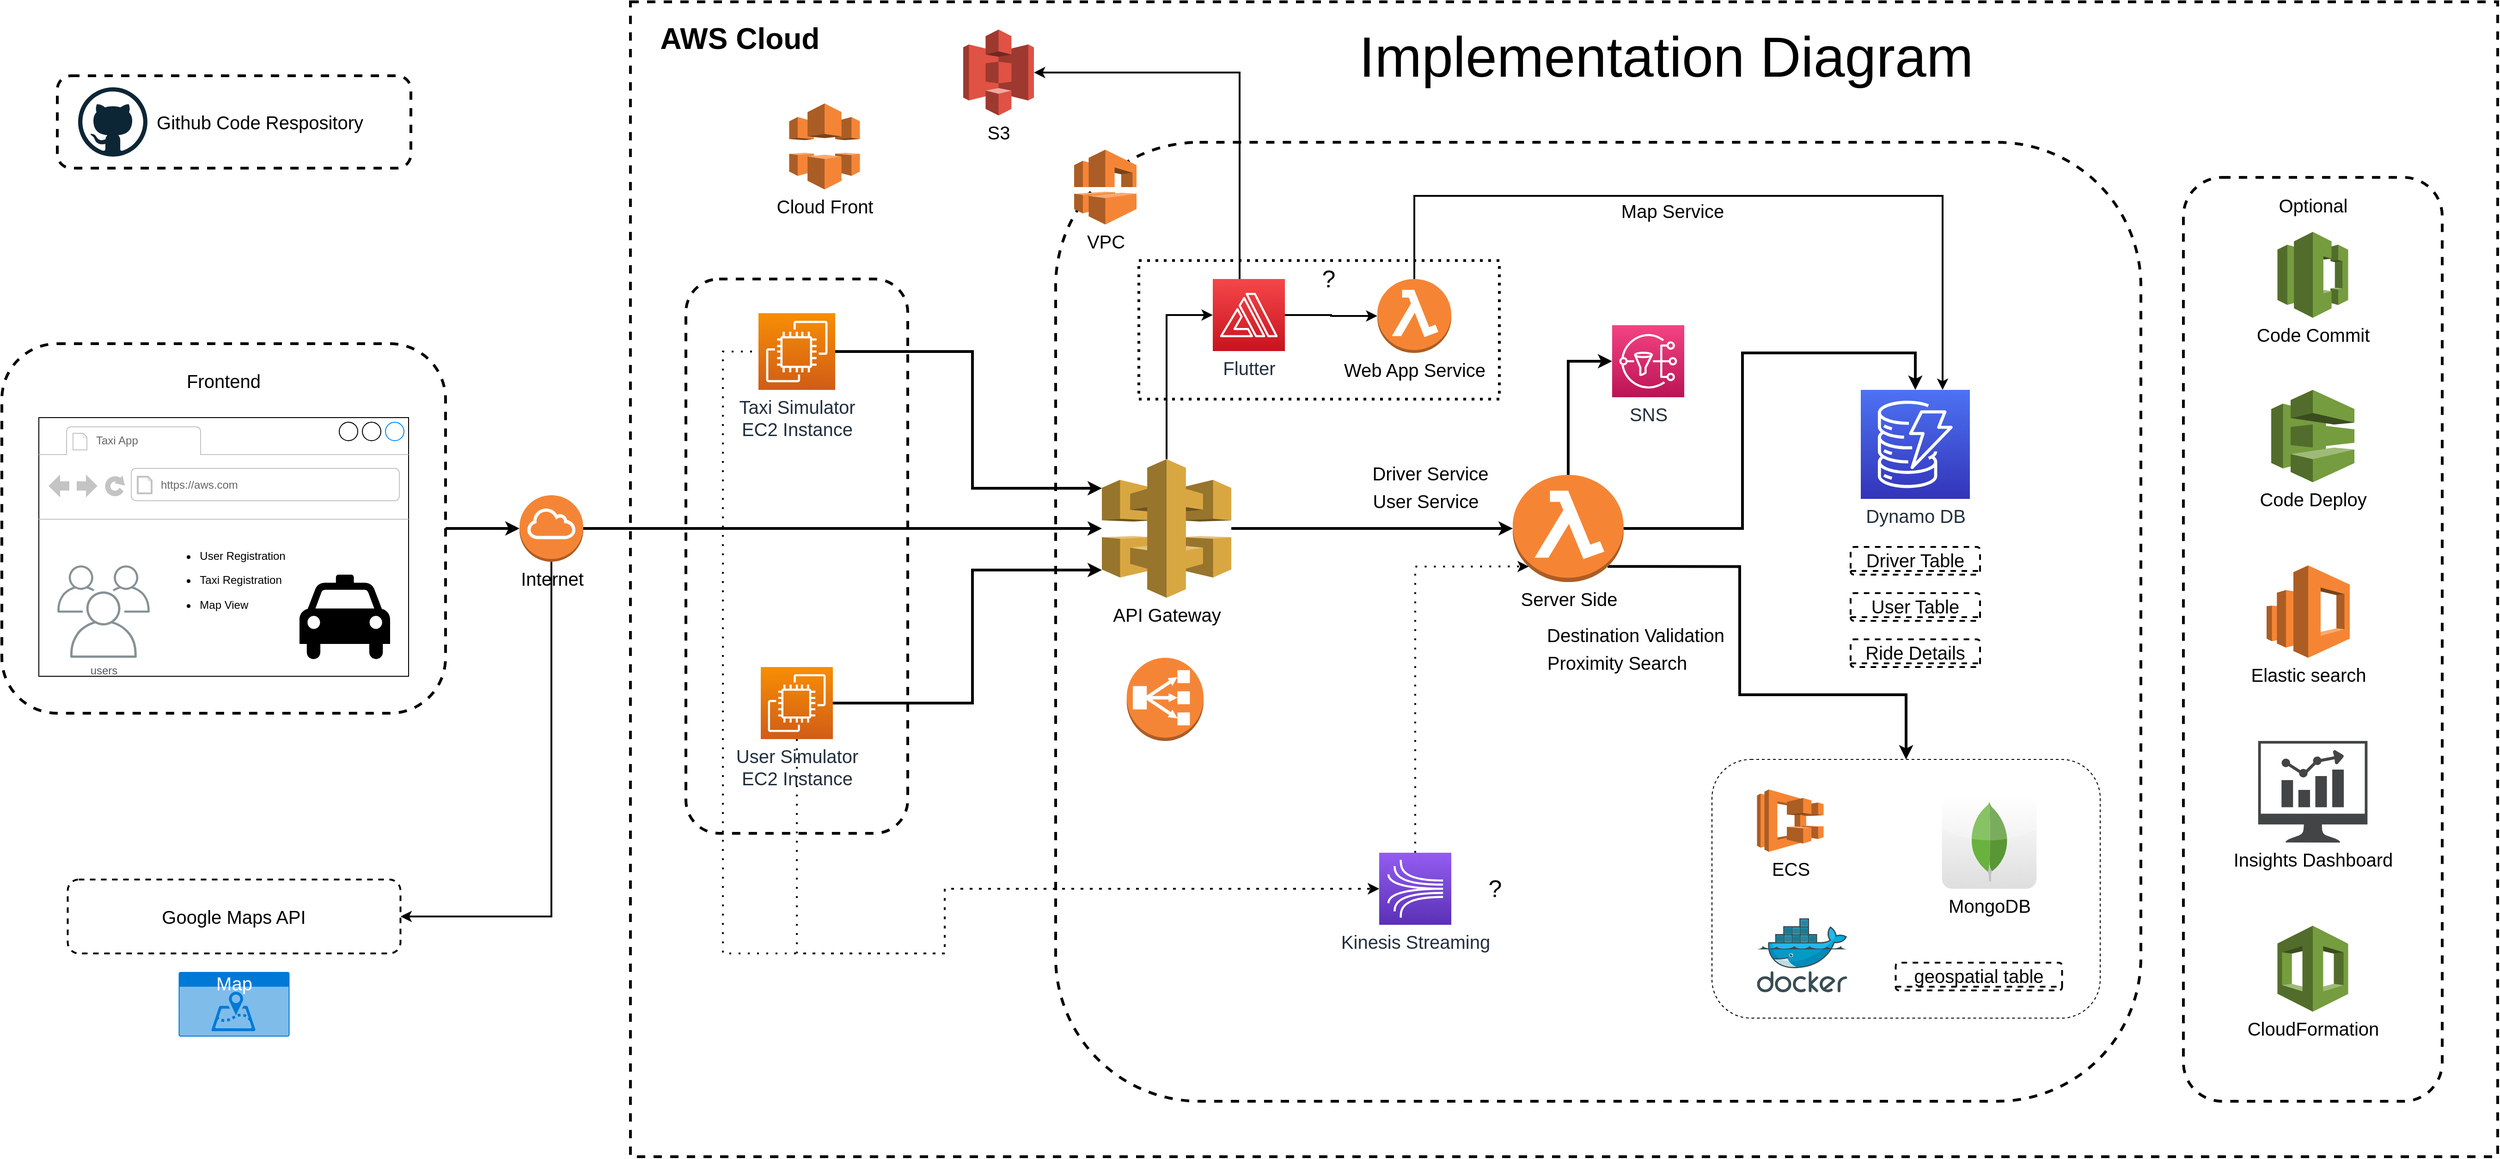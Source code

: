 <mxfile version="14.9.6" type="device"><diagram id="Hd5JqzTMImGzRNqp7jHf" name="Page-1"><mxGraphModel dx="3875" dy="1540" grid="1" gridSize="10" guides="1" tooltips="1" connect="1" arrows="1" fold="1" page="1" pageScale="1" pageWidth="4681" pageHeight="3300" math="0" shadow="0"><root><mxCell id="0"/><mxCell id="1" parent="0"/><mxCell id="UYJP8w4q7nqs6N_vbNgp-49" value="" style="rounded=0;whiteSpace=wrap;html=1;dashed=1;fontSize=20;strokeColor=#000000;strokeWidth=3;fillColor=#ffffff;" parent="1" vertex="1"><mxGeometry x="760" y="760" width="2020" height="1250" as="geometry"/></mxCell><mxCell id="bcoqnhIMcq_wjW8kdsz5-14" value="" style="rounded=1;whiteSpace=wrap;html=1;dashed=1;fontSize=20;strokeWidth=3;" vertex="1" parent="1"><mxGeometry x="820" y="1060" width="240" height="600" as="geometry"/></mxCell><mxCell id="UYJP8w4q7nqs6N_vbNgp-28" value="" style="rounded=1;whiteSpace=wrap;html=1;dashed=1;fontSize=20;strokeWidth=3;" parent="1" vertex="1"><mxGeometry x="1220" y="912" width="1174" height="1038" as="geometry"/></mxCell><mxCell id="UYJP8w4q7nqs6N_vbNgp-46" style="edgeStyle=orthogonalEdgeStyle;rounded=0;orthogonalLoop=1;jettySize=auto;html=1;exitX=1;exitY=0.5;exitDx=0;exitDy=0;exitPerimeter=0;entryX=0.5;entryY=0;entryDx=0;entryDy=0;entryPerimeter=0;fontSize=20;strokeWidth=3;" parent="1" source="UYJP8w4q7nqs6N_vbNgp-7" target="UYJP8w4q7nqs6N_vbNgp-40" edge="1"><mxGeometry relative="1" as="geometry"><Array as="points"><mxPoint x="1963" y="1330"/><mxPoint x="1963" y="1140"/><mxPoint x="2150" y="1140"/></Array></mxGeometry></mxCell><mxCell id="UYJP8w4q7nqs6N_vbNgp-98" style="edgeStyle=orthogonalEdgeStyle;rounded=0;orthogonalLoop=1;jettySize=auto;html=1;exitX=0.5;exitY=0;exitDx=0;exitDy=0;exitPerimeter=0;entryX=0;entryY=0.5;entryDx=0;entryDy=0;entryPerimeter=0;fontSize=20;strokeWidth=3;" parent="1" source="UYJP8w4q7nqs6N_vbNgp-7" target="UYJP8w4q7nqs6N_vbNgp-60" edge="1"><mxGeometry relative="1" as="geometry"><Array as="points"><mxPoint x="1775" y="1149"/></Array></mxGeometry></mxCell><mxCell id="bcoqnhIMcq_wjW8kdsz5-24" style="edgeStyle=orthogonalEdgeStyle;rounded=0;orthogonalLoop=1;jettySize=auto;html=1;entryX=0.5;entryY=0;entryDx=0;entryDy=0;fontSize=20;strokeWidth=3;exitX=0.855;exitY=0.855;exitDx=0;exitDy=0;exitPerimeter=0;" edge="1" parent="1" source="UYJP8w4q7nqs6N_vbNgp-7" target="bcoqnhIMcq_wjW8kdsz5-21"><mxGeometry relative="1" as="geometry"><Array as="points"><mxPoint x="1960" y="1371"/><mxPoint x="1960" y="1510"/><mxPoint x="2140" y="1510"/></Array></mxGeometry></mxCell><mxCell id="UYJP8w4q7nqs6N_vbNgp-7" value="&lt;font style=&quot;font-size: 20px;&quot;&gt;Server Side&lt;/font&gt;" style="outlineConnect=0;dashed=0;verticalLabelPosition=bottom;verticalAlign=top;align=center;html=1;shape=mxgraph.aws3.lambda_function;fillColor=#F58534;gradientColor=none;fontSize=20;" parent="1" vertex="1"><mxGeometry x="1714.5" y="1272" width="120" height="116" as="geometry"/></mxCell><mxCell id="UYJP8w4q7nqs6N_vbNgp-14" value="Map" style="html=1;strokeColor=none;fillColor=#0079D6;labelPosition=center;verticalLabelPosition=middle;verticalAlign=top;align=center;fontSize=20;outlineConnect=0;spacingTop=-6;fontColor=#FFFFFF;shape=mxgraph.sitemap.map;" parent="1" vertex="1"><mxGeometry x="271.25" y="1810" width="120" height="70" as="geometry"/></mxCell><mxCell id="UYJP8w4q7nqs6N_vbNgp-50" style="edgeStyle=orthogonalEdgeStyle;rounded=0;orthogonalLoop=1;jettySize=auto;html=1;exitX=1;exitY=0.5;exitDx=0;exitDy=0;fontSize=12;strokeWidth=3;" parent="1" source="UYJP8w4q7nqs6N_vbNgp-26" target="UYJP8w4q7nqs6N_vbNgp-47" edge="1"><mxGeometry relative="1" as="geometry"/></mxCell><mxCell id="UYJP8w4q7nqs6N_vbNgp-30" value="Driver Service" style="text;html=1;align=center;verticalAlign=middle;resizable=0;points=[];autosize=1;strokeColor=none;fontSize=20;" parent="1" vertex="1"><mxGeometry x="1555" y="1255" width="140" height="30" as="geometry"/></mxCell><mxCell id="UYJP8w4q7nqs6N_vbNgp-31" value="Map Service" style="text;html=1;align=center;verticalAlign=middle;resizable=0;points=[];autosize=1;strokeColor=none;fontSize=20;" parent="1" vertex="1"><mxGeometry x="1822" y="971" width="130" height="30" as="geometry"/></mxCell><mxCell id="UYJP8w4q7nqs6N_vbNgp-32" value="User Service" style="text;html=1;align=center;verticalAlign=middle;resizable=0;points=[];autosize=1;strokeColor=none;fontSize=20;" parent="1" vertex="1"><mxGeometry x="1555" y="1285" width="130" height="30" as="geometry"/></mxCell><mxCell id="UYJP8w4q7nqs6N_vbNgp-45" style="edgeStyle=orthogonalEdgeStyle;rounded=0;orthogonalLoop=1;jettySize=auto;html=1;entryX=0;entryY=0.5;entryDx=0;entryDy=0;entryPerimeter=0;fontSize=20;strokeWidth=3;" parent="1" source="UYJP8w4q7nqs6N_vbNgp-35" target="UYJP8w4q7nqs6N_vbNgp-7" edge="1"><mxGeometry relative="1" as="geometry"><Array as="points"><mxPoint x="1695" y="1330"/></Array></mxGeometry></mxCell><mxCell id="bcoqnhIMcq_wjW8kdsz5-9" style="edgeStyle=orthogonalEdgeStyle;rounded=0;orthogonalLoop=1;jettySize=auto;html=1;exitX=0.5;exitY=0;exitDx=0;exitDy=0;exitPerimeter=0;entryX=0;entryY=0.5;entryDx=0;entryDy=0;entryPerimeter=0;fontSize=20;strokeWidth=2;" edge="1" parent="1" source="UYJP8w4q7nqs6N_vbNgp-35" target="bcoqnhIMcq_wjW8kdsz5-1"><mxGeometry relative="1" as="geometry"/></mxCell><mxCell id="UYJP8w4q7nqs6N_vbNgp-35" value="API Gateway" style="outlineConnect=0;dashed=0;verticalLabelPosition=bottom;verticalAlign=top;align=center;html=1;shape=mxgraph.aws3.api_gateway;fillColor=#D9A741;gradientColor=none;rounded=1;fontSize=20;strokeColor=#000000;strokeWidth=3;" parent="1" vertex="1"><mxGeometry x="1270" y="1255" width="140" height="150" as="geometry"/></mxCell><mxCell id="UYJP8w4q7nqs6N_vbNgp-39" value="" style="group;fontSize=20;" parent="1" vertex="1" connectable="0"><mxGeometry x="140" y="840" width="382.5" height="100" as="geometry"/></mxCell><mxCell id="UYJP8w4q7nqs6N_vbNgp-37" value="&amp;nbsp; &amp;nbsp; &amp;nbsp; &amp;nbsp; &amp;nbsp; Github Code Respository" style="rounded=1;whiteSpace=wrap;html=1;dashed=1;fontSize=20;strokeColor=#000000;strokeWidth=3;fillColor=#ffffff;" parent="UYJP8w4q7nqs6N_vbNgp-39" vertex="1"><mxGeometry width="382.5" height="100" as="geometry"/></mxCell><mxCell id="UYJP8w4q7nqs6N_vbNgp-38" value="" style="dashed=0;outlineConnect=0;html=1;align=center;labelPosition=center;verticalLabelPosition=bottom;verticalAlign=top;shape=mxgraph.weblogos.github;rounded=1;fontSize=20;strokeColor=#000000;strokeWidth=3;fillColor=#ffffff;" parent="UYJP8w4q7nqs6N_vbNgp-39" vertex="1"><mxGeometry x="22.5" y="12.5" width="75" height="75" as="geometry"/></mxCell><mxCell id="UYJP8w4q7nqs6N_vbNgp-40" value="&lt;font style=&quot;font-size: 20px;&quot;&gt;Dynamo DB&lt;/font&gt;" style="points=[[0,0,0],[0.25,0,0],[0.5,0,0],[0.75,0,0],[1,0,0],[0,1,0],[0.25,1,0],[0.5,1,0],[0.75,1,0],[1,1,0],[0,0.25,0],[0,0.5,0],[0,0.75,0],[1,0.25,0],[1,0.5,0],[1,0.75,0]];outlineConnect=0;fontColor=#232F3E;gradientColor=#4D72F3;gradientDirection=north;fillColor=#3334B9;strokeColor=#ffffff;dashed=0;verticalLabelPosition=bottom;verticalAlign=top;align=center;html=1;fontSize=20;fontStyle=0;aspect=fixed;shape=mxgraph.aws4.resourceIcon;resIcon=mxgraph.aws4.dynamodb;rounded=1;" parent="1" vertex="1"><mxGeometry x="2091" y="1180" width="118" height="118" as="geometry"/></mxCell><mxCell id="UYJP8w4q7nqs6N_vbNgp-44" style="edgeStyle=orthogonalEdgeStyle;rounded=0;orthogonalLoop=1;jettySize=auto;html=1;exitX=1;exitY=0.5;exitDx=0;exitDy=0;exitPerimeter=0;entryX=0;entryY=0.8;entryDx=0;entryDy=0;entryPerimeter=0;fontSize=20;strokeWidth=3;" parent="1" source="UYJP8w4q7nqs6N_vbNgp-41" target="UYJP8w4q7nqs6N_vbNgp-35" edge="1"><mxGeometry relative="1" as="geometry"><Array as="points"><mxPoint x="1130" y="1519"/><mxPoint x="1130" y="1375"/></Array></mxGeometry></mxCell><mxCell id="UYJP8w4q7nqs6N_vbNgp-104" style="edgeStyle=orthogonalEdgeStyle;rounded=0;jumpStyle=arc;orthogonalLoop=1;jettySize=auto;html=1;exitX=0.5;exitY=1;exitDx=0;exitDy=0;exitPerimeter=0;entryX=0;entryY=0.5;entryDx=0;entryDy=0;entryPerimeter=0;fontSize=20;strokeWidth=2;dashed=1;dashPattern=1 4;" parent="1" source="UYJP8w4q7nqs6N_vbNgp-41" target="UYJP8w4q7nqs6N_vbNgp-102" edge="1"><mxGeometry relative="1" as="geometry"><Array as="points"><mxPoint x="940" y="1790"/><mxPoint x="1100" y="1790"/><mxPoint x="1100" y="1720"/></Array></mxGeometry></mxCell><mxCell id="UYJP8w4q7nqs6N_vbNgp-43" style="edgeStyle=orthogonalEdgeStyle;rounded=0;orthogonalLoop=1;jettySize=auto;html=1;exitX=1;exitY=0.5;exitDx=0;exitDy=0;exitPerimeter=0;fontSize=20;strokeWidth=3;entryX=0;entryY=0.21;entryDx=0;entryDy=0;entryPerimeter=0;" parent="1" source="UYJP8w4q7nqs6N_vbNgp-42" target="UYJP8w4q7nqs6N_vbNgp-35" edge="1"><mxGeometry relative="1" as="geometry"><Array as="points"><mxPoint x="1130" y="1139"/><mxPoint x="1130" y="1287"/></Array></mxGeometry></mxCell><mxCell id="UYJP8w4q7nqs6N_vbNgp-103" style="edgeStyle=orthogonalEdgeStyle;rounded=0;orthogonalLoop=1;jettySize=auto;html=1;exitX=1;exitY=0.5;exitDx=0;exitDy=0;exitPerimeter=0;entryX=0;entryY=0.5;entryDx=0;entryDy=0;entryPerimeter=0;fontSize=20;strokeWidth=2;jumpStyle=arc;dashed=1;dashPattern=1 4;" parent="1" source="UYJP8w4q7nqs6N_vbNgp-42" target="UYJP8w4q7nqs6N_vbNgp-102" edge="1"><mxGeometry relative="1" as="geometry"><Array as="points"><mxPoint x="860" y="1139"/><mxPoint x="860" y="1790"/><mxPoint x="1100" y="1790"/><mxPoint x="1100" y="1720"/></Array></mxGeometry></mxCell><mxCell id="UYJP8w4q7nqs6N_vbNgp-42" value="&lt;font style=&quot;font-size: 20px&quot;&gt;Taxi Simulator&lt;br&gt;EC2 Instance&lt;/font&gt;" style="points=[[0,0,0],[0.25,0,0],[0.5,0,0],[0.75,0,0],[1,0,0],[0,1,0],[0.25,1,0],[0.5,1,0],[0.75,1,0],[1,1,0],[0,0.25,0],[0,0.5,0],[0,0.75,0],[1,0.25,0],[1,0.5,0],[1,0.75,0]];outlineConnect=0;fontColor=#232F3E;gradientColor=#F78E04;gradientDirection=north;fillColor=#D05C17;strokeColor=#ffffff;dashed=0;verticalLabelPosition=bottom;verticalAlign=top;align=center;html=1;fontSize=20;fontStyle=0;aspect=fixed;shape=mxgraph.aws4.resourceIcon;resIcon=mxgraph.aws4.ec2;rounded=1;" parent="1" vertex="1"><mxGeometry x="898.5" y="1097" width="83" height="83" as="geometry"/></mxCell><mxCell id="UYJP8w4q7nqs6N_vbNgp-52" style="edgeStyle=orthogonalEdgeStyle;rounded=0;orthogonalLoop=1;jettySize=auto;html=1;exitX=1;exitY=0.5;exitDx=0;exitDy=0;exitPerimeter=0;fontSize=20;strokeWidth=3;" parent="1" source="UYJP8w4q7nqs6N_vbNgp-47" edge="1" target="UYJP8w4q7nqs6N_vbNgp-35"><mxGeometry relative="1" as="geometry"><mxPoint x="980" y="1330" as="targetPoint"/></mxGeometry></mxCell><mxCell id="UYJP8w4q7nqs6N_vbNgp-112" style="edgeStyle=orthogonalEdgeStyle;rounded=0;jumpStyle=arc;orthogonalLoop=1;jettySize=auto;html=1;exitX=0.5;exitY=1;exitDx=0;exitDy=0;exitPerimeter=0;fontSize=12;strokeWidth=2;entryX=1;entryY=0.5;entryDx=0;entryDy=0;" parent="1" source="UYJP8w4q7nqs6N_vbNgp-47" target="UYJP8w4q7nqs6N_vbNgp-113" edge="1"><mxGeometry relative="1" as="geometry"><mxPoint x="674" y="1720" as="targetPoint"/></mxGeometry></mxCell><mxCell id="UYJP8w4q7nqs6N_vbNgp-47" value="Internet" style="outlineConnect=0;dashed=0;verticalLabelPosition=bottom;verticalAlign=top;align=center;html=1;shape=mxgraph.aws3.internet_gateway;fillColor=#F58536;gradientColor=none;rounded=1;fontSize=20;strokeColor=#000000;strokeWidth=3;" parent="1" vertex="1"><mxGeometry x="640" y="1294" width="69" height="72" as="geometry"/></mxCell><mxCell id="UYJP8w4q7nqs6N_vbNgp-48" value="VPC" style="outlineConnect=0;dashed=0;verticalLabelPosition=bottom;verticalAlign=top;align=center;html=1;shape=mxgraph.aws3.vpc;fillColor=#F58536;gradientColor=none;rounded=1;fontSize=20;strokeColor=#000000;strokeWidth=3;" parent="1" vertex="1"><mxGeometry x="1240" y="920" width="67.5" height="81" as="geometry"/></mxCell><mxCell id="UYJP8w4q7nqs6N_vbNgp-59" value="AWS Cloud" style="text;html=1;align=center;verticalAlign=middle;resizable=0;points=[];autosize=1;strokeColor=none;fontSize=32;fontStyle=1" parent="1" vertex="1"><mxGeometry x="783.25" y="780" width="190" height="40" as="geometry"/></mxCell><mxCell id="UYJP8w4q7nqs6N_vbNgp-60" value="SNS" style="points=[[0,0,0],[0.25,0,0],[0.5,0,0],[0.75,0,0],[1,0,0],[0,1,0],[0.25,1,0],[0.5,1,0],[0.75,1,0],[1,1,0],[0,0.25,0],[0,0.5,0],[0,0.75,0],[1,0.25,0],[1,0.5,0],[1,0.75,0]];outlineConnect=0;fontColor=#232F3E;gradientColor=#F34482;gradientDirection=north;fillColor=#BC1356;strokeColor=#ffffff;dashed=0;verticalLabelPosition=bottom;verticalAlign=top;align=center;html=1;fontSize=20;fontStyle=0;aspect=fixed;shape=mxgraph.aws4.resourceIcon;resIcon=mxgraph.aws4.sns;rounded=1;" parent="1" vertex="1"><mxGeometry x="1822" y="1110" width="78" height="78" as="geometry"/></mxCell><mxCell id="UYJP8w4q7nqs6N_vbNgp-61" value="Driver Table" style="swimlane;fontStyle=0;childLayout=stackLayout;horizontal=1;startSize=26;fillColor=none;horizontalStack=0;resizeParent=1;resizeParentMax=0;resizeLast=0;collapsible=1;marginBottom=0;rounded=1;dashed=1;fontSize=20;strokeColor=#000000;strokeWidth=2;" parent="1" vertex="1" collapsed="1"><mxGeometry x="2080" y="1350" width="140" height="30" as="geometry"><mxRectangle x="2080" y="1350" width="200" height="286" as="alternateBounds"/></mxGeometry></mxCell><mxCell id="UYJP8w4q7nqs6N_vbNgp-62" value="Taxi ID" style="text;strokeColor=none;fillColor=none;align=left;verticalAlign=top;spacingLeft=4;spacingRight=4;overflow=hidden;rotatable=0;points=[[0,0.5],[1,0.5]];portConstraint=eastwest;" parent="UYJP8w4q7nqs6N_vbNgp-61" vertex="1"><mxGeometry y="26" width="140" height="26" as="geometry"/></mxCell><mxCell id="UYJP8w4q7nqs6N_vbNgp-67" value="First Name" style="text;strokeColor=none;fillColor=none;align=left;verticalAlign=top;spacingLeft=4;spacingRight=4;overflow=hidden;rotatable=0;points=[[0,0.5],[1,0.5]];portConstraint=eastwest;" parent="UYJP8w4q7nqs6N_vbNgp-61" vertex="1"><mxGeometry y="52" width="140" height="26" as="geometry"/></mxCell><mxCell id="UYJP8w4q7nqs6N_vbNgp-68" value="Last Name" style="text;strokeColor=none;fillColor=none;align=left;verticalAlign=top;spacingLeft=4;spacingRight=4;overflow=hidden;rotatable=0;points=[[0,0.5],[1,0.5]];portConstraint=eastwest;" parent="UYJP8w4q7nqs6N_vbNgp-61" vertex="1"><mxGeometry y="78" width="140" height="26" as="geometry"/></mxCell><mxCell id="UYJP8w4q7nqs6N_vbNgp-73" value="Password" style="text;strokeColor=none;fillColor=none;align=left;verticalAlign=top;spacingLeft=4;spacingRight=4;overflow=hidden;rotatable=0;points=[[0,0.5],[1,0.5]];portConstraint=eastwest;" parent="UYJP8w4q7nqs6N_vbNgp-61" vertex="1"><mxGeometry y="104" width="140" height="26" as="geometry"/></mxCell><mxCell id="UYJP8w4q7nqs6N_vbNgp-71" value="Driver License No" style="text;strokeColor=none;fillColor=none;align=left;verticalAlign=top;spacingLeft=4;spacingRight=4;overflow=hidden;rotatable=0;points=[[0,0.5],[1,0.5]];portConstraint=eastwest;" parent="UYJP8w4q7nqs6N_vbNgp-61" vertex="1"><mxGeometry y="130" width="140" height="26" as="geometry"/></mxCell><mxCell id="UYJP8w4q7nqs6N_vbNgp-70" value="Car License No" style="text;strokeColor=none;fillColor=none;align=left;verticalAlign=top;spacingLeft=4;spacingRight=4;overflow=hidden;rotatable=0;points=[[0,0.5],[1,0.5]];portConstraint=eastwest;" parent="UYJP8w4q7nqs6N_vbNgp-61" vertex="1"><mxGeometry y="156" width="140" height="26" as="geometry"/></mxCell><mxCell id="UYJP8w4q7nqs6N_vbNgp-72" value="Car Type" style="text;strokeColor=none;fillColor=none;align=left;verticalAlign=top;spacingLeft=4;spacingRight=4;overflow=hidden;rotatable=0;points=[[0,0.5],[1,0.5]];portConstraint=eastwest;" parent="UYJP8w4q7nqs6N_vbNgp-61" vertex="1"><mxGeometry y="182" width="140" height="26" as="geometry"/></mxCell><mxCell id="UYJP8w4q7nqs6N_vbNgp-69" value="Base Location" style="text;strokeColor=none;fillColor=none;align=left;verticalAlign=top;spacingLeft=4;spacingRight=4;overflow=hidden;rotatable=0;points=[[0,0.5],[1,0.5]];portConstraint=eastwest;" parent="UYJP8w4q7nqs6N_vbNgp-61" vertex="1"><mxGeometry y="208" width="140" height="26" as="geometry"/></mxCell><mxCell id="UYJP8w4q7nqs6N_vbNgp-74" value="Shift Time" style="text;strokeColor=none;fillColor=none;align=left;verticalAlign=top;spacingLeft=4;spacingRight=4;overflow=hidden;rotatable=0;points=[[0,0.5],[1,0.5]];portConstraint=eastwest;" parent="UYJP8w4q7nqs6N_vbNgp-61" vertex="1"><mxGeometry y="234" width="140" height="26" as="geometry"/></mxCell><mxCell id="UYJP8w4q7nqs6N_vbNgp-75" value="Status" style="text;strokeColor=none;fillColor=none;align=left;verticalAlign=top;spacingLeft=4;spacingRight=4;overflow=hidden;rotatable=0;points=[[0,0.5],[1,0.5]];portConstraint=eastwest;" parent="UYJP8w4q7nqs6N_vbNgp-61" vertex="1"><mxGeometry y="260" width="140" height="26" as="geometry"/></mxCell><mxCell id="UYJP8w4q7nqs6N_vbNgp-76" value="User Table" style="swimlane;fontStyle=0;childLayout=stackLayout;horizontal=1;startSize=26;fillColor=none;horizontalStack=0;resizeParent=1;resizeParentMax=0;resizeLast=0;collapsible=1;marginBottom=0;rounded=1;dashed=1;fontSize=20;strokeColor=#000000;strokeWidth=2;" parent="1" vertex="1" collapsed="1"><mxGeometry x="2080" y="1400" width="140" height="30" as="geometry"><mxRectangle x="2240" y="1350" width="160" height="208" as="alternateBounds"/></mxGeometry></mxCell><mxCell id="UYJP8w4q7nqs6N_vbNgp-77" value="User ID" style="text;strokeColor=none;fillColor=none;align=left;verticalAlign=top;spacingLeft=4;spacingRight=4;overflow=hidden;rotatable=0;points=[[0,0.5],[1,0.5]];portConstraint=eastwest;" parent="UYJP8w4q7nqs6N_vbNgp-76" vertex="1"><mxGeometry y="26" width="140" height="26" as="geometry"/></mxCell><mxCell id="UYJP8w4q7nqs6N_vbNgp-78" value="First Name" style="text;strokeColor=none;fillColor=none;align=left;verticalAlign=top;spacingLeft=4;spacingRight=4;overflow=hidden;rotatable=0;points=[[0,0.5],[1,0.5]];portConstraint=eastwest;" parent="UYJP8w4q7nqs6N_vbNgp-76" vertex="1"><mxGeometry y="52" width="140" height="26" as="geometry"/></mxCell><mxCell id="UYJP8w4q7nqs6N_vbNgp-79" value="Last Name" style="text;strokeColor=none;fillColor=none;align=left;verticalAlign=top;spacingLeft=4;spacingRight=4;overflow=hidden;rotatable=0;points=[[0,0.5],[1,0.5]];portConstraint=eastwest;" parent="UYJP8w4q7nqs6N_vbNgp-76" vertex="1"><mxGeometry y="78" width="140" height="26" as="geometry"/></mxCell><mxCell id="UYJP8w4q7nqs6N_vbNgp-80" value="Password" style="text;strokeColor=none;fillColor=none;align=left;verticalAlign=top;spacingLeft=4;spacingRight=4;overflow=hidden;rotatable=0;points=[[0,0.5],[1,0.5]];portConstraint=eastwest;" parent="UYJP8w4q7nqs6N_vbNgp-76" vertex="1"><mxGeometry y="104" width="140" height="26" as="geometry"/></mxCell><mxCell id="UYJP8w4q7nqs6N_vbNgp-81" value="Current Location" style="text;strokeColor=none;fillColor=none;align=left;verticalAlign=top;spacingLeft=4;spacingRight=4;overflow=hidden;rotatable=0;points=[[0,0.5],[1,0.5]];portConstraint=eastwest;" parent="UYJP8w4q7nqs6N_vbNgp-76" vertex="1"><mxGeometry y="130" width="140" height="26" as="geometry"/></mxCell><mxCell id="UYJP8w4q7nqs6N_vbNgp-82" value="Car License No" style="text;strokeColor=none;fillColor=none;align=left;verticalAlign=top;spacingLeft=4;spacingRight=4;overflow=hidden;rotatable=0;points=[[0,0.5],[1,0.5]];portConstraint=eastwest;" parent="UYJP8w4q7nqs6N_vbNgp-76" vertex="1"><mxGeometry y="156" width="140" height="26" as="geometry"/></mxCell><mxCell id="UYJP8w4q7nqs6N_vbNgp-86" value="Status" style="text;strokeColor=none;fillColor=none;align=left;verticalAlign=top;spacingLeft=4;spacingRight=4;overflow=hidden;rotatable=0;points=[[0,0.5],[1,0.5]];portConstraint=eastwest;" parent="UYJP8w4q7nqs6N_vbNgp-76" vertex="1"><mxGeometry y="182" width="140" height="26" as="geometry"/></mxCell><mxCell id="UYJP8w4q7nqs6N_vbNgp-87" value="Ride Details" style="swimlane;fontStyle=0;childLayout=stackLayout;horizontal=1;startSize=26;fillColor=none;horizontalStack=0;resizeParent=1;resizeParentMax=0;resizeLast=0;collapsible=1;marginBottom=0;rounded=1;dashed=1;fontSize=20;strokeColor=#000000;strokeWidth=2;" parent="1" vertex="1" collapsed="1"><mxGeometry x="2080" y="1450" width="140" height="30" as="geometry"><mxRectangle x="3600" y="800" width="200" height="260" as="alternateBounds"/></mxGeometry></mxCell><mxCell id="UYJP8w4q7nqs6N_vbNgp-88" value="Booking ID" style="text;strokeColor=none;fillColor=none;align=left;verticalAlign=top;spacingLeft=4;spacingRight=4;overflow=hidden;rotatable=0;points=[[0,0.5],[1,0.5]];portConstraint=eastwest;" parent="UYJP8w4q7nqs6N_vbNgp-87" vertex="1"><mxGeometry y="26" width="140" height="26" as="geometry"/></mxCell><mxCell id="UYJP8w4q7nqs6N_vbNgp-89" value="Driver ID" style="text;strokeColor=none;fillColor=none;align=left;verticalAlign=top;spacingLeft=4;spacingRight=4;overflow=hidden;rotatable=0;points=[[0,0.5],[1,0.5]];portConstraint=eastwest;" parent="UYJP8w4q7nqs6N_vbNgp-87" vertex="1"><mxGeometry y="52" width="140" height="26" as="geometry"/></mxCell><mxCell id="UYJP8w4q7nqs6N_vbNgp-90" value="Passenger ID" style="text;strokeColor=none;fillColor=none;align=left;verticalAlign=top;spacingLeft=4;spacingRight=4;overflow=hidden;rotatable=0;points=[[0,0.5],[1,0.5]];portConstraint=eastwest;" parent="UYJP8w4q7nqs6N_vbNgp-87" vertex="1"><mxGeometry y="78" width="140" height="26" as="geometry"/></mxCell><mxCell id="UYJP8w4q7nqs6N_vbNgp-91" value="Booking Time" style="text;strokeColor=none;fillColor=none;align=left;verticalAlign=top;spacingLeft=4;spacingRight=4;overflow=hidden;rotatable=0;points=[[0,0.5],[1,0.5]];portConstraint=eastwest;" parent="UYJP8w4q7nqs6N_vbNgp-87" vertex="1"><mxGeometry y="104" width="140" height="26" as="geometry"/></mxCell><mxCell id="UYJP8w4q7nqs6N_vbNgp-92" value="Source Location" style="text;strokeColor=none;fillColor=none;align=left;verticalAlign=top;spacingLeft=4;spacingRight=4;overflow=hidden;rotatable=0;points=[[0,0.5],[1,0.5]];portConstraint=eastwest;" parent="UYJP8w4q7nqs6N_vbNgp-87" vertex="1"><mxGeometry y="130" width="140" height="26" as="geometry"/></mxCell><mxCell id="UYJP8w4q7nqs6N_vbNgp-93" value="Destination Location" style="text;strokeColor=none;fillColor=none;align=left;verticalAlign=top;spacingLeft=4;spacingRight=4;overflow=hidden;rotatable=0;points=[[0,0.5],[1,0.5]];portConstraint=eastwest;" parent="UYJP8w4q7nqs6N_vbNgp-87" vertex="1"><mxGeometry y="156" width="140" height="26" as="geometry"/></mxCell><mxCell id="UYJP8w4q7nqs6N_vbNgp-94" value="Taxi Type" style="text;strokeColor=none;fillColor=none;align=left;verticalAlign=top;spacingLeft=4;spacingRight=4;overflow=hidden;rotatable=0;points=[[0,0.5],[1,0.5]];portConstraint=eastwest;" parent="UYJP8w4q7nqs6N_vbNgp-87" vertex="1"><mxGeometry y="182" width="140" height="26" as="geometry"/></mxCell><mxCell id="UYJP8w4q7nqs6N_vbNgp-95" value="Ride Start Time" style="text;strokeColor=none;fillColor=none;align=left;verticalAlign=top;spacingLeft=4;spacingRight=4;overflow=hidden;rotatable=0;points=[[0,0.5],[1,0.5]];portConstraint=eastwest;" parent="UYJP8w4q7nqs6N_vbNgp-87" vertex="1"><mxGeometry y="208" width="140" height="26" as="geometry"/></mxCell><mxCell id="UYJP8w4q7nqs6N_vbNgp-96" value="OTP" style="text;strokeColor=none;fillColor=none;align=left;verticalAlign=top;spacingLeft=4;spacingRight=4;overflow=hidden;rotatable=0;points=[[0,0.5],[1,0.5]];portConstraint=eastwest;" parent="UYJP8w4q7nqs6N_vbNgp-87" vertex="1"><mxGeometry y="234" width="140" height="26" as="geometry"/></mxCell><mxCell id="UYJP8w4q7nqs6N_vbNgp-100" value="" style="group;fontSize=12;" parent="1" vertex="1" connectable="0"><mxGeometry x="80" y="1130" width="480" height="400" as="geometry"/></mxCell><mxCell id="UYJP8w4q7nqs6N_vbNgp-26" value="" style="rounded=1;whiteSpace=wrap;html=1;dashed=1;strokeWidth=3;fontSize=12;" parent="UYJP8w4q7nqs6N_vbNgp-100" vertex="1"><mxGeometry width="480" height="400" as="geometry"/></mxCell><mxCell id="UYJP8w4q7nqs6N_vbNgp-20" value="&lt;div style=&quot;text-align: justify; font-size: 12px;&quot;&gt;&lt;br style=&quot;font-size: 12px;&quot;&gt;&lt;br style=&quot;font-size: 12px;&quot;&gt;&lt;br style=&quot;font-size: 12px;&quot;&gt;&lt;div style=&quot;font-size: 12px;&quot;&gt;&lt;span style=&quot;font-size: 12px;&quot;&gt;&lt;br style=&quot;font-size: 12px;&quot;&gt;&lt;/span&gt;&lt;/div&gt;&lt;span style=&quot;font-size: 12px;&quot;&gt;&lt;br style=&quot;font-size: 12px;&quot;&gt;&lt;/span&gt;&lt;ul style=&quot;font-size: 12px;&quot;&gt;&lt;li style=&quot;font-size: 12px;&quot;&gt;&lt;span style=&quot;font-size: 12px;&quot;&gt;User Registration&lt;/span&gt;&lt;br style=&quot;font-size: 12px;&quot;&gt;&lt;/li&gt;&lt;/ul&gt;&lt;ul style=&quot;font-size: 12px;&quot;&gt;&lt;li style=&quot;font-size: 12px;&quot;&gt;Taxi Registration&lt;/li&gt;&lt;/ul&gt;&lt;ul style=&quot;font-size: 12px;&quot;&gt;&lt;li style=&quot;font-size: 12px;&quot;&gt;Map View&lt;/li&gt;&lt;/ul&gt;&lt;/div&gt;" style="strokeWidth=1;shadow=0;dashed=0;align=center;html=1;shape=mxgraph.mockup.containers.browserWindow;rSize=0;strokeColor2=#008cff;strokeColor3=#c4c4c4;mainText=,;recursiveResize=0;fontSize=12;" parent="UYJP8w4q7nqs6N_vbNgp-100" vertex="1"><mxGeometry x="40" y="80" width="400" height="280" as="geometry"/></mxCell><mxCell id="UYJP8w4q7nqs6N_vbNgp-21" value="&lt;font style=&quot;font-size: 12px;&quot;&gt;Taxi App&lt;/font&gt;" style="strokeWidth=1;shadow=0;dashed=0;align=center;html=1;shape=mxgraph.mockup.containers.anchor;fontSize=12;fontColor=#666666;align=left;" parent="UYJP8w4q7nqs6N_vbNgp-20" vertex="1"><mxGeometry x="60" y="12" width="110" height="26" as="geometry"/></mxCell><mxCell id="UYJP8w4q7nqs6N_vbNgp-22" value="&lt;font style=&quot;font-size: 12px;&quot;&gt;https://aws.com&lt;/font&gt;" style="strokeWidth=1;shadow=0;dashed=0;align=center;html=1;shape=mxgraph.mockup.containers.anchor;rSize=0;fontSize=12;fontColor=#666666;align=left;" parent="UYJP8w4q7nqs6N_vbNgp-20" vertex="1"><mxGeometry x="130" y="60" width="250" height="26" as="geometry"/></mxCell><mxCell id="UYJP8w4q7nqs6N_vbNgp-110" value="users" style="outlineConnect=0;gradientColor=none;fontColor=#545B64;strokeColor=none;fillColor=#879196;dashed=0;verticalLabelPosition=bottom;verticalAlign=top;align=center;html=1;fontSize=12;fontStyle=0;aspect=fixed;shape=mxgraph.aws4.illustration_users;pointerEvents=1;rounded=1;" parent="UYJP8w4q7nqs6N_vbNgp-20" vertex="1"><mxGeometry x="20" y="160" width="100" height="100" as="geometry"/></mxCell><mxCell id="UYJP8w4q7nqs6N_vbNgp-111" value="" style="shape=mxgraph.signs.transportation.taxi;html=1;pointerEvents=1;fillColor=#000000;strokeColor=none;verticalLabelPosition=bottom;verticalAlign=top;align=center;rounded=1;dashed=1;fontSize=12;" parent="UYJP8w4q7nqs6N_vbNgp-20" vertex="1"><mxGeometry x="282" y="170" width="98" height="94" as="geometry"/></mxCell><mxCell id="UYJP8w4q7nqs6N_vbNgp-27" value="Frontend" style="text;html=1;strokeColor=none;fillColor=none;align=center;verticalAlign=middle;whiteSpace=wrap;rounded=0;dashed=1;fontSize=20;" parent="UYJP8w4q7nqs6N_vbNgp-100" vertex="1"><mxGeometry x="210" y="30" width="60" height="20" as="geometry"/></mxCell><mxCell id="UYJP8w4q7nqs6N_vbNgp-105" style="edgeStyle=orthogonalEdgeStyle;rounded=0;jumpStyle=arc;orthogonalLoop=1;jettySize=auto;html=1;entryX=0.145;entryY=0.855;entryDx=0;entryDy=0;entryPerimeter=0;dashed=1;dashPattern=1 4;fontSize=20;strokeWidth=2;" parent="1" source="UYJP8w4q7nqs6N_vbNgp-102" target="UYJP8w4q7nqs6N_vbNgp-7" edge="1"><mxGeometry relative="1" as="geometry"><Array as="points"><mxPoint x="1609" y="1371"/></Array></mxGeometry></mxCell><mxCell id="UYJP8w4q7nqs6N_vbNgp-102" value="Kinesis Streaming" style="points=[[0,0,0],[0.25,0,0],[0.5,0,0],[0.75,0,0],[1,0,0],[0,1,0],[0.25,1,0],[0.5,1,0],[0.75,1,0],[1,1,0],[0,0.25,0],[0,0.5,0],[0,0.75,0],[1,0.25,0],[1,0.5,0],[1,0.75,0]];outlineConnect=0;fontColor=#232F3E;gradientColor=#945DF2;gradientDirection=north;fillColor=#5A30B5;strokeColor=#ffffff;dashed=0;verticalLabelPosition=bottom;verticalAlign=top;align=center;html=1;fontSize=20;fontStyle=0;aspect=fixed;shape=mxgraph.aws4.resourceIcon;resIcon=mxgraph.aws4.kinesis;rounded=1;" parent="1" vertex="1"><mxGeometry x="1570" y="1681" width="78" height="78" as="geometry"/></mxCell><mxCell id="UYJP8w4q7nqs6N_vbNgp-106" value="?" style="text;html=1;align=center;verticalAlign=middle;resizable=0;points=[];autosize=1;strokeColor=none;fontSize=26;" parent="1" vertex="1"><mxGeometry x="1680" y="1700" width="30" height="40" as="geometry"/></mxCell><mxCell id="UYJP8w4q7nqs6N_vbNgp-108" value="" style="outlineConnect=0;dashed=0;verticalLabelPosition=bottom;verticalAlign=top;align=center;html=1;shape=mxgraph.aws3.classic_load_balancer;fillColor=#F58536;gradientColor=none;rounded=1;fontSize=20;strokeColor=#000000;strokeWidth=2;" parent="1" vertex="1"><mxGeometry x="1296.88" y="1470" width="83.12" height="90" as="geometry"/></mxCell><mxCell id="UYJP8w4q7nqs6N_vbNgp-113" value="Google Maps API" style="rounded=1;whiteSpace=wrap;html=1;dashed=1;fontSize=20;strokeColor=#000000;strokeWidth=2;fillColor=#ffffff;" parent="1" vertex="1"><mxGeometry x="151.25" y="1710" width="360" height="80" as="geometry"/></mxCell><mxCell id="UYJP8w4q7nqs6N_vbNgp-115" value="Implementation Diagram" style="text;html=1;align=center;verticalAlign=middle;resizable=0;points=[];autosize=1;strokeColor=none;fontSize=61;" parent="1" vertex="1"><mxGeometry x="1540" y="780" width="680" height="80" as="geometry"/></mxCell><mxCell id="bcoqnhIMcq_wjW8kdsz5-10" style="edgeStyle=orthogonalEdgeStyle;rounded=0;orthogonalLoop=1;jettySize=auto;html=1;entryX=1;entryY=0.5;entryDx=0;entryDy=0;entryPerimeter=0;fontSize=20;strokeWidth=2;" edge="1" parent="1" source="bcoqnhIMcq_wjW8kdsz5-1" target="bcoqnhIMcq_wjW8kdsz5-6"><mxGeometry relative="1" as="geometry"><Array as="points"><mxPoint x="1419" y="837"/></Array></mxGeometry></mxCell><mxCell id="bcoqnhIMcq_wjW8kdsz5-11" style="edgeStyle=orthogonalEdgeStyle;rounded=0;orthogonalLoop=1;jettySize=auto;html=1;fontSize=20;entryX=0;entryY=0.5;entryDx=0;entryDy=0;entryPerimeter=0;strokeWidth=2;" edge="1" parent="1" source="bcoqnhIMcq_wjW8kdsz5-1" target="bcoqnhIMcq_wjW8kdsz5-12"><mxGeometry relative="1" as="geometry"><mxPoint x="1700" y="1140" as="targetPoint"/></mxGeometry></mxCell><mxCell id="bcoqnhIMcq_wjW8kdsz5-1" value="Flutter" style="points=[[0,0,0],[0.25,0,0],[0.5,0,0],[0.75,0,0],[1,0,0],[0,1,0],[0.25,1,0],[0.5,1,0],[0.75,1,0],[1,1,0],[0,0.25,0],[0,0.5,0],[0,0.75,0],[1,0.25,0],[1,0.5,0],[1,0.75,0]];outlineConnect=0;fontColor=#232F3E;gradientColor=#F54749;gradientDirection=north;fillColor=#C7131F;strokeColor=#ffffff;dashed=0;verticalLabelPosition=bottom;verticalAlign=top;align=center;html=1;fontSize=20;fontStyle=0;aspect=fixed;shape=mxgraph.aws4.resourceIcon;resIcon=mxgraph.aws4.amplify;" vertex="1" parent="1"><mxGeometry x="1390" y="1060" width="78" height="78" as="geometry"/></mxCell><mxCell id="bcoqnhIMcq_wjW8kdsz5-6" value="S3" style="outlineConnect=0;dashed=0;verticalLabelPosition=bottom;verticalAlign=top;align=center;html=1;shape=mxgraph.aws3.s3;fillColor=#E05243;gradientColor=none;fontSize=20;" vertex="1" parent="1"><mxGeometry x="1120" y="790" width="76.5" height="93" as="geometry"/></mxCell><mxCell id="bcoqnhIMcq_wjW8kdsz5-13" style="edgeStyle=orthogonalEdgeStyle;rounded=0;orthogonalLoop=1;jettySize=auto;html=1;entryX=0.75;entryY=0;entryDx=0;entryDy=0;entryPerimeter=0;fontSize=20;strokeWidth=2;" edge="1" parent="1" source="bcoqnhIMcq_wjW8kdsz5-12" target="UYJP8w4q7nqs6N_vbNgp-40"><mxGeometry relative="1" as="geometry"><Array as="points"><mxPoint x="1608" y="970"/><mxPoint x="2180" y="970"/></Array></mxGeometry></mxCell><mxCell id="bcoqnhIMcq_wjW8kdsz5-12" value="&lt;font style=&quot;font-size: 20px&quot;&gt;Web App Service&lt;/font&gt;" style="outlineConnect=0;dashed=0;verticalLabelPosition=bottom;verticalAlign=top;align=center;html=1;shape=mxgraph.aws3.lambda_function;fillColor=#F58534;gradientColor=none;fontSize=20;" vertex="1" parent="1"><mxGeometry x="1568" y="1060" width="80" height="80" as="geometry"/></mxCell><mxCell id="UYJP8w4q7nqs6N_vbNgp-41" value="&lt;font style=&quot;font-size: 20px&quot;&gt;User Simulator&lt;br&gt;EC2 Instance&lt;/font&gt;" style="points=[[0,0,0],[0.25,0,0],[0.5,0,0],[0.75,0,0],[1,0,0],[0,1,0],[0.25,1,0],[0.5,1,0],[0.75,1,0],[1,1,0],[0,0.25,0],[0,0.5,0],[0,0.75,0],[1,0.25,0],[1,0.5,0],[1,0.75,0]];outlineConnect=0;fontColor=#232F3E;gradientColor=#F78E04;gradientDirection=north;fillColor=#D05C17;strokeColor=#ffffff;dashed=0;verticalLabelPosition=bottom;verticalAlign=top;align=center;html=1;fontSize=20;fontStyle=0;aspect=fixed;shape=mxgraph.aws4.resourceIcon;resIcon=mxgraph.aws4.ec2;rounded=1;" parent="1" vertex="1"><mxGeometry x="901" y="1480" width="78" height="78" as="geometry"/></mxCell><mxCell id="bcoqnhIMcq_wjW8kdsz5-15" value="Destination Validation" style="text;html=1;align=center;verticalAlign=middle;resizable=0;points=[];autosize=1;strokeColor=none;fontSize=20;" vertex="1" parent="1"><mxGeometry x="1742" y="1430" width="210" height="30" as="geometry"/></mxCell><mxCell id="bcoqnhIMcq_wjW8kdsz5-16" value="Proximity Search" style="text;html=1;align=center;verticalAlign=middle;resizable=0;points=[];autosize=1;strokeColor=none;fontSize=20;" vertex="1" parent="1"><mxGeometry x="1742" y="1460" width="170" height="30" as="geometry"/></mxCell><mxCell id="bcoqnhIMcq_wjW8kdsz5-22" value="" style="group;fontSize=20;" vertex="1" connectable="0" parent="1"><mxGeometry x="1930" y="1580" width="420" height="280" as="geometry"/></mxCell><mxCell id="bcoqnhIMcq_wjW8kdsz5-21" value="" style="rounded=1;whiteSpace=wrap;html=1;fontSize=20;dashed=1;" vertex="1" parent="bcoqnhIMcq_wjW8kdsz5-22"><mxGeometry width="420" height="280" as="geometry"/></mxCell><mxCell id="UYJP8w4q7nqs6N_vbNgp-123" value="geospatial table" style="swimlane;fontStyle=0;childLayout=stackLayout;horizontal=1;startSize=26;fillColor=none;horizontalStack=0;resizeParent=1;resizeParentMax=0;resizeLast=0;collapsible=1;marginBottom=0;rounded=1;dashed=1;fontSize=20;strokeColor=#000000;strokeWidth=2;" parent="bcoqnhIMcq_wjW8kdsz5-22" vertex="1" collapsed="1"><mxGeometry x="198.75" y="220" width="180" height="30" as="geometry"><mxRectangle x="1940" y="2010" width="200" height="104" as="alternateBounds"/></mxGeometry></mxCell><mxCell id="UYJP8w4q7nqs6N_vbNgp-124" value="Taxi ID" style="text;strokeColor=none;fillColor=none;align=left;verticalAlign=top;spacingLeft=4;spacingRight=4;overflow=hidden;rotatable=0;points=[[0,0.5],[1,0.5]];portConstraint=eastwest;" parent="UYJP8w4q7nqs6N_vbNgp-123" vertex="1"><mxGeometry y="26" width="180" height="26" as="geometry"/></mxCell><mxCell id="UYJP8w4q7nqs6N_vbNgp-125" value="Lattitude" style="text;strokeColor=none;fillColor=none;align=left;verticalAlign=top;spacingLeft=4;spacingRight=4;overflow=hidden;rotatable=0;points=[[0,0.5],[1,0.5]];portConstraint=eastwest;" parent="UYJP8w4q7nqs6N_vbNgp-123" vertex="1"><mxGeometry y="52" width="180" height="26" as="geometry"/></mxCell><mxCell id="UYJP8w4q7nqs6N_vbNgp-126" value="Longitude" style="text;strokeColor=none;fillColor=none;align=left;verticalAlign=top;spacingLeft=4;spacingRight=4;overflow=hidden;rotatable=0;points=[[0,0.5],[1,0.5]];portConstraint=eastwest;" parent="UYJP8w4q7nqs6N_vbNgp-123" vertex="1"><mxGeometry y="78" width="180" height="26" as="geometry"/></mxCell><mxCell id="bcoqnhIMcq_wjW8kdsz5-18" value="MongoDB" style="dashed=0;outlineConnect=0;html=1;align=center;labelPosition=center;verticalLabelPosition=bottom;verticalAlign=top;shape=mxgraph.webicons.mongodb;gradientColor=#DFDEDE;fontSize=20;" vertex="1" parent="bcoqnhIMcq_wjW8kdsz5-22"><mxGeometry x="248.75" y="37.6" width="102.4" height="102.4" as="geometry"/></mxCell><mxCell id="bcoqnhIMcq_wjW8kdsz5-19" value="ECS" style="outlineConnect=0;dashed=0;verticalLabelPosition=bottom;verticalAlign=top;align=center;html=1;shape=mxgraph.aws3.ecs;fillColor=#F58534;gradientColor=none;fontSize=20;" vertex="1" parent="bcoqnhIMcq_wjW8kdsz5-22"><mxGeometry x="48.75" y="32.5" width="72" height="67.5" as="geometry"/></mxCell><mxCell id="bcoqnhIMcq_wjW8kdsz5-20" value="" style="aspect=fixed;html=1;points=[];align=center;image;fontSize=20;image=img/lib/mscae/Docker.svg;" vertex="1" parent="bcoqnhIMcq_wjW8kdsz5-22"><mxGeometry x="48.75" y="172" width="97.56" height="80" as="geometry"/></mxCell><mxCell id="bcoqnhIMcq_wjW8kdsz5-28" value="Cloud Front" style="outlineConnect=0;dashed=0;verticalLabelPosition=bottom;verticalAlign=top;align=center;html=1;shape=mxgraph.aws3.cloudfront;fillColor=#F58536;gradientColor=none;fontSize=20;" vertex="1" parent="1"><mxGeometry x="931.75" y="870" width="76.5" height="93" as="geometry"/></mxCell><mxCell id="bcoqnhIMcq_wjW8kdsz5-30" value="" style="group" vertex="1" connectable="0" parent="1"><mxGeometry x="2440" y="950" width="280" height="1000" as="geometry"/></mxCell><mxCell id="UYJP8w4q7nqs6N_vbNgp-58" value="" style="rounded=1;whiteSpace=wrap;html=1;dashed=1;fontSize=20;strokeColor=#000000;strokeWidth=3;fillColor=#ffffff;" parent="bcoqnhIMcq_wjW8kdsz5-30" vertex="1"><mxGeometry width="280" height="1000" as="geometry"/></mxCell><mxCell id="bcoqnhIMcq_wjW8kdsz5-23" value="CloudFormation" style="outlineConnect=0;dashed=0;verticalLabelPosition=bottom;verticalAlign=top;align=center;html=1;shape=mxgraph.aws3.cloudformation;fillColor=#759C3E;gradientColor=none;fontSize=20;" vertex="1" parent="bcoqnhIMcq_wjW8kdsz5-30"><mxGeometry x="101.75" y="810" width="76.5" height="93" as="geometry"/></mxCell><mxCell id="bcoqnhIMcq_wjW8kdsz5-29" value="Optional" style="text;html=1;align=center;verticalAlign=middle;resizable=0;points=[];autosize=1;strokeColor=none;fontSize=20;" vertex="1" parent="bcoqnhIMcq_wjW8kdsz5-30"><mxGeometry x="95" y="15" width="90" height="30" as="geometry"/></mxCell><mxCell id="UYJP8w4q7nqs6N_vbNgp-53" value="Code Commit" style="outlineConnect=0;dashed=0;verticalLabelPosition=bottom;verticalAlign=top;align=center;html=1;shape=mxgraph.aws3.codecommit;fillColor=#759C3E;gradientColor=none;rounded=1;fontSize=20;strokeColor=#000000;strokeWidth=3;" parent="bcoqnhIMcq_wjW8kdsz5-30" vertex="1"><mxGeometry x="101.75" y="59" width="76.5" height="93" as="geometry"/></mxCell><mxCell id="UYJP8w4q7nqs6N_vbNgp-55" value="Code Deploy" style="outlineConnect=0;dashed=0;verticalLabelPosition=bottom;verticalAlign=top;align=center;html=1;shape=mxgraph.aws3.codedeploy;fillColor=#759C3E;gradientColor=none;rounded=1;fontSize=20;strokeColor=#000000;strokeWidth=3;" parent="bcoqnhIMcq_wjW8kdsz5-30" vertex="1"><mxGeometry x="95" y="230" width="90" height="100" as="geometry"/></mxCell><mxCell id="UYJP8w4q7nqs6N_vbNgp-56" value="Elastic search" style="outlineConnect=0;dashed=0;verticalLabelPosition=bottom;verticalAlign=top;align=center;html=1;shape=mxgraph.aws3.elasticsearch_service;fillColor=#F58534;gradientColor=none;rounded=1;fontSize=20;strokeColor=#000000;strokeWidth=3;" parent="bcoqnhIMcq_wjW8kdsz5-30" vertex="1"><mxGeometry x="90" y="420" width="90" height="100" as="geometry"/></mxCell><mxCell id="UYJP8w4q7nqs6N_vbNgp-57" value="Insights Dashboard" style="pointerEvents=1;shadow=0;dashed=0;html=1;strokeColor=none;fillColor=#434445;aspect=fixed;labelPosition=center;verticalLabelPosition=bottom;verticalAlign=top;align=center;outlineConnect=0;shape=mxgraph.vvd.nsx_dashboard;rounded=1;fontSize=20;" parent="bcoqnhIMcq_wjW8kdsz5-30" vertex="1"><mxGeometry x="80.86" y="610" width="118.28" height="110" as="geometry"/></mxCell><mxCell id="bcoqnhIMcq_wjW8kdsz5-32" value="?" style="text;html=1;align=center;verticalAlign=middle;resizable=0;points=[];autosize=1;strokeColor=none;fontSize=26;" vertex="1" parent="1"><mxGeometry x="1500" y="1040" width="30" height="40" as="geometry"/></mxCell><mxCell id="bcoqnhIMcq_wjW8kdsz5-34" value="" style="rounded=0;whiteSpace=wrap;html=1;fontSize=26;strokeWidth=3;glass=0;fillColor=none;dashed=1;dashPattern=1 2;" vertex="1" parent="1"><mxGeometry x="1310" y="1040" width="390" height="150" as="geometry"/></mxCell></root></mxGraphModel></diagram></mxfile>